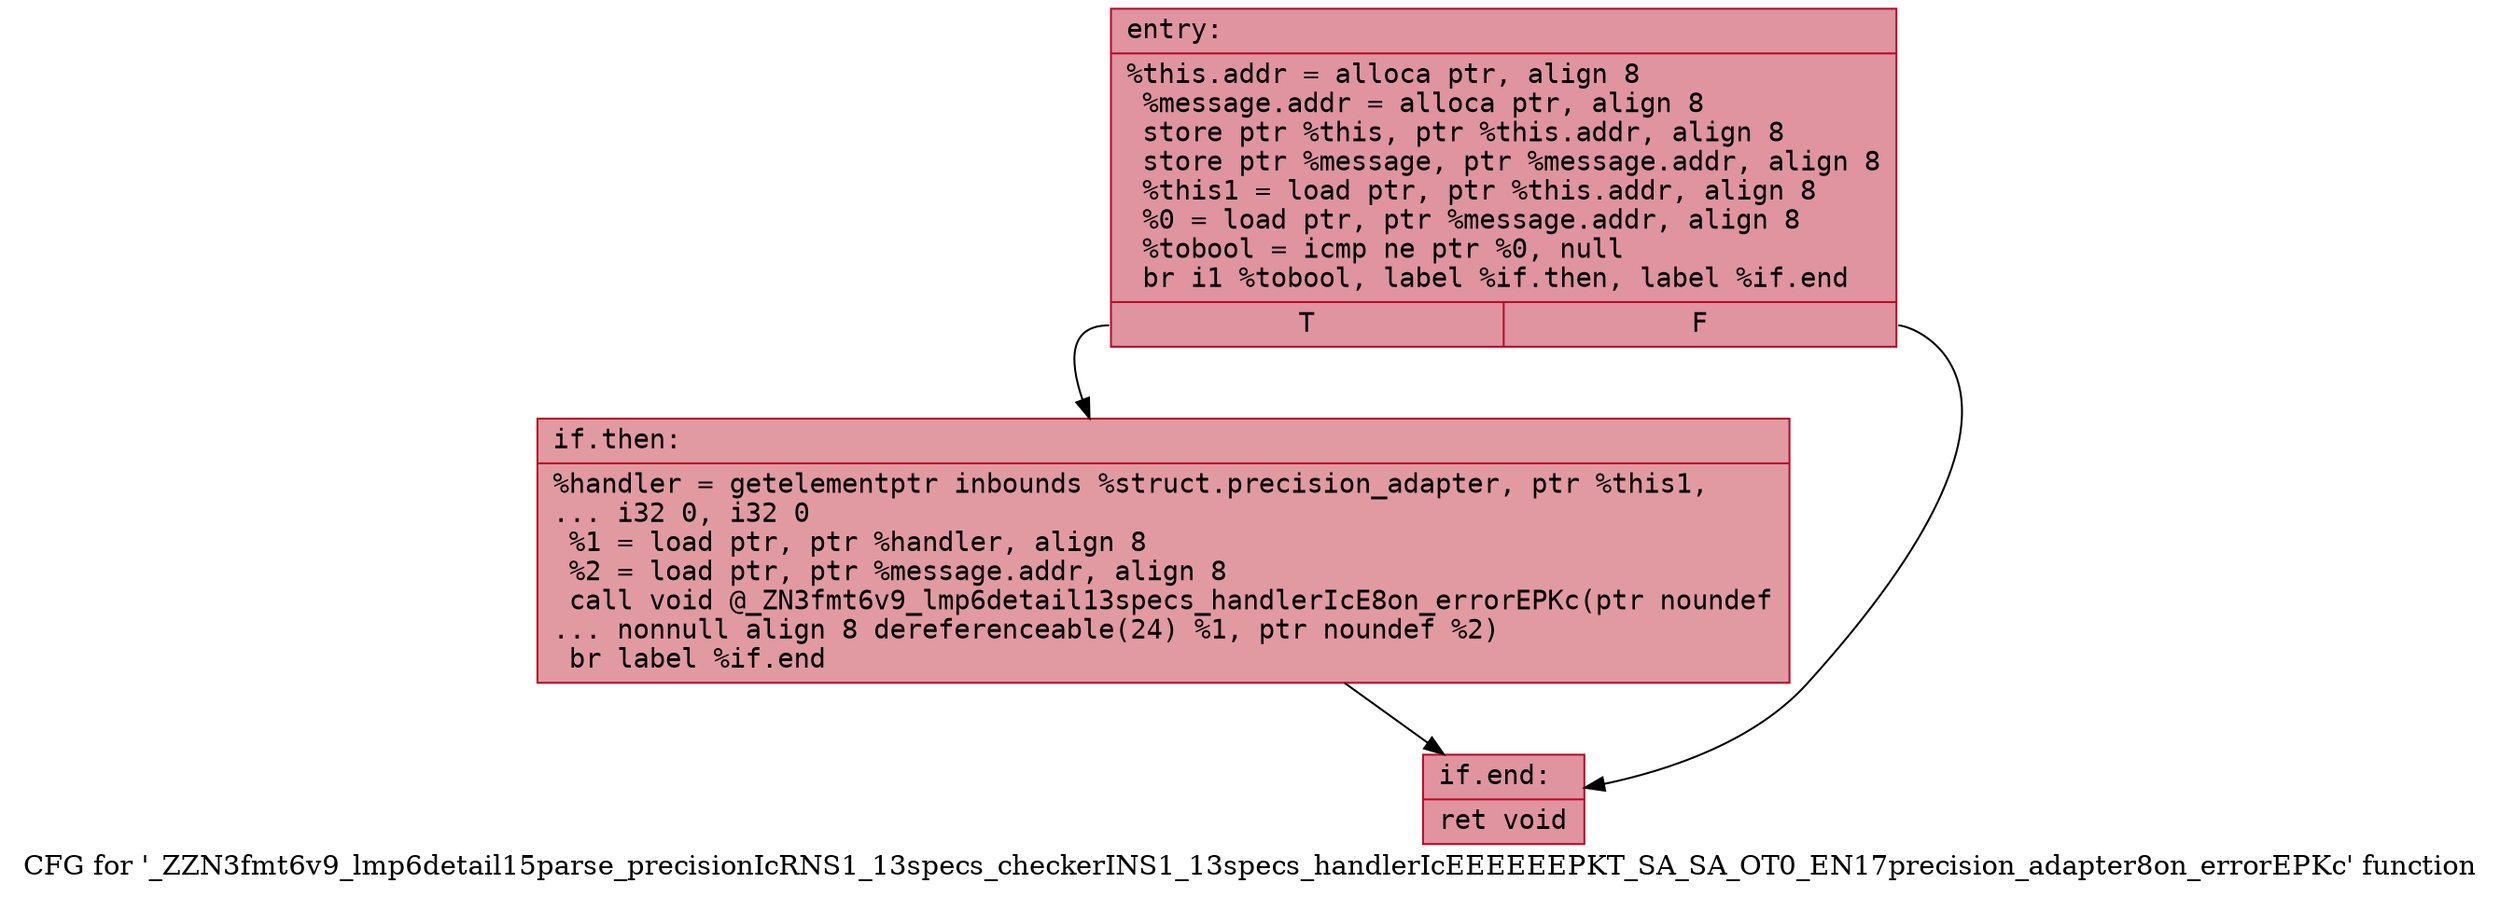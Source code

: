 digraph "CFG for '_ZZN3fmt6v9_lmp6detail15parse_precisionIcRNS1_13specs_checkerINS1_13specs_handlerIcEEEEEEPKT_SA_SA_OT0_EN17precision_adapter8on_errorEPKc' function" {
	label="CFG for '_ZZN3fmt6v9_lmp6detail15parse_precisionIcRNS1_13specs_checkerINS1_13specs_handlerIcEEEEEEPKT_SA_SA_OT0_EN17precision_adapter8on_errorEPKc' function";

	Node0x55fec3526f30 [shape=record,color="#b70d28ff", style=filled, fillcolor="#b70d2870" fontname="Courier",label="{entry:\l|  %this.addr = alloca ptr, align 8\l  %message.addr = alloca ptr, align 8\l  store ptr %this, ptr %this.addr, align 8\l  store ptr %message, ptr %message.addr, align 8\l  %this1 = load ptr, ptr %this.addr, align 8\l  %0 = load ptr, ptr %message.addr, align 8\l  %tobool = icmp ne ptr %0, null\l  br i1 %tobool, label %if.then, label %if.end\l|{<s0>T|<s1>F}}"];
	Node0x55fec3526f30:s0 -> Node0x55fec3527180[tooltip="entry -> if.then\nProbability 62.50%" ];
	Node0x55fec3526f30:s1 -> Node0x55fec35271f0[tooltip="entry -> if.end\nProbability 37.50%" ];
	Node0x55fec3527180 [shape=record,color="#b70d28ff", style=filled, fillcolor="#bb1b2c70" fontname="Courier",label="{if.then:\l|  %handler = getelementptr inbounds %struct.precision_adapter, ptr %this1,\l... i32 0, i32 0\l  %1 = load ptr, ptr %handler, align 8\l  %2 = load ptr, ptr %message.addr, align 8\l  call void @_ZN3fmt6v9_lmp6detail13specs_handlerIcE8on_errorEPKc(ptr noundef\l... nonnull align 8 dereferenceable(24) %1, ptr noundef %2)\l  br label %if.end\l}"];
	Node0x55fec3527180 -> Node0x55fec35271f0[tooltip="if.then -> if.end\nProbability 100.00%" ];
	Node0x55fec35271f0 [shape=record,color="#b70d28ff", style=filled, fillcolor="#b70d2870" fontname="Courier",label="{if.end:\l|  ret void\l}"];
}
